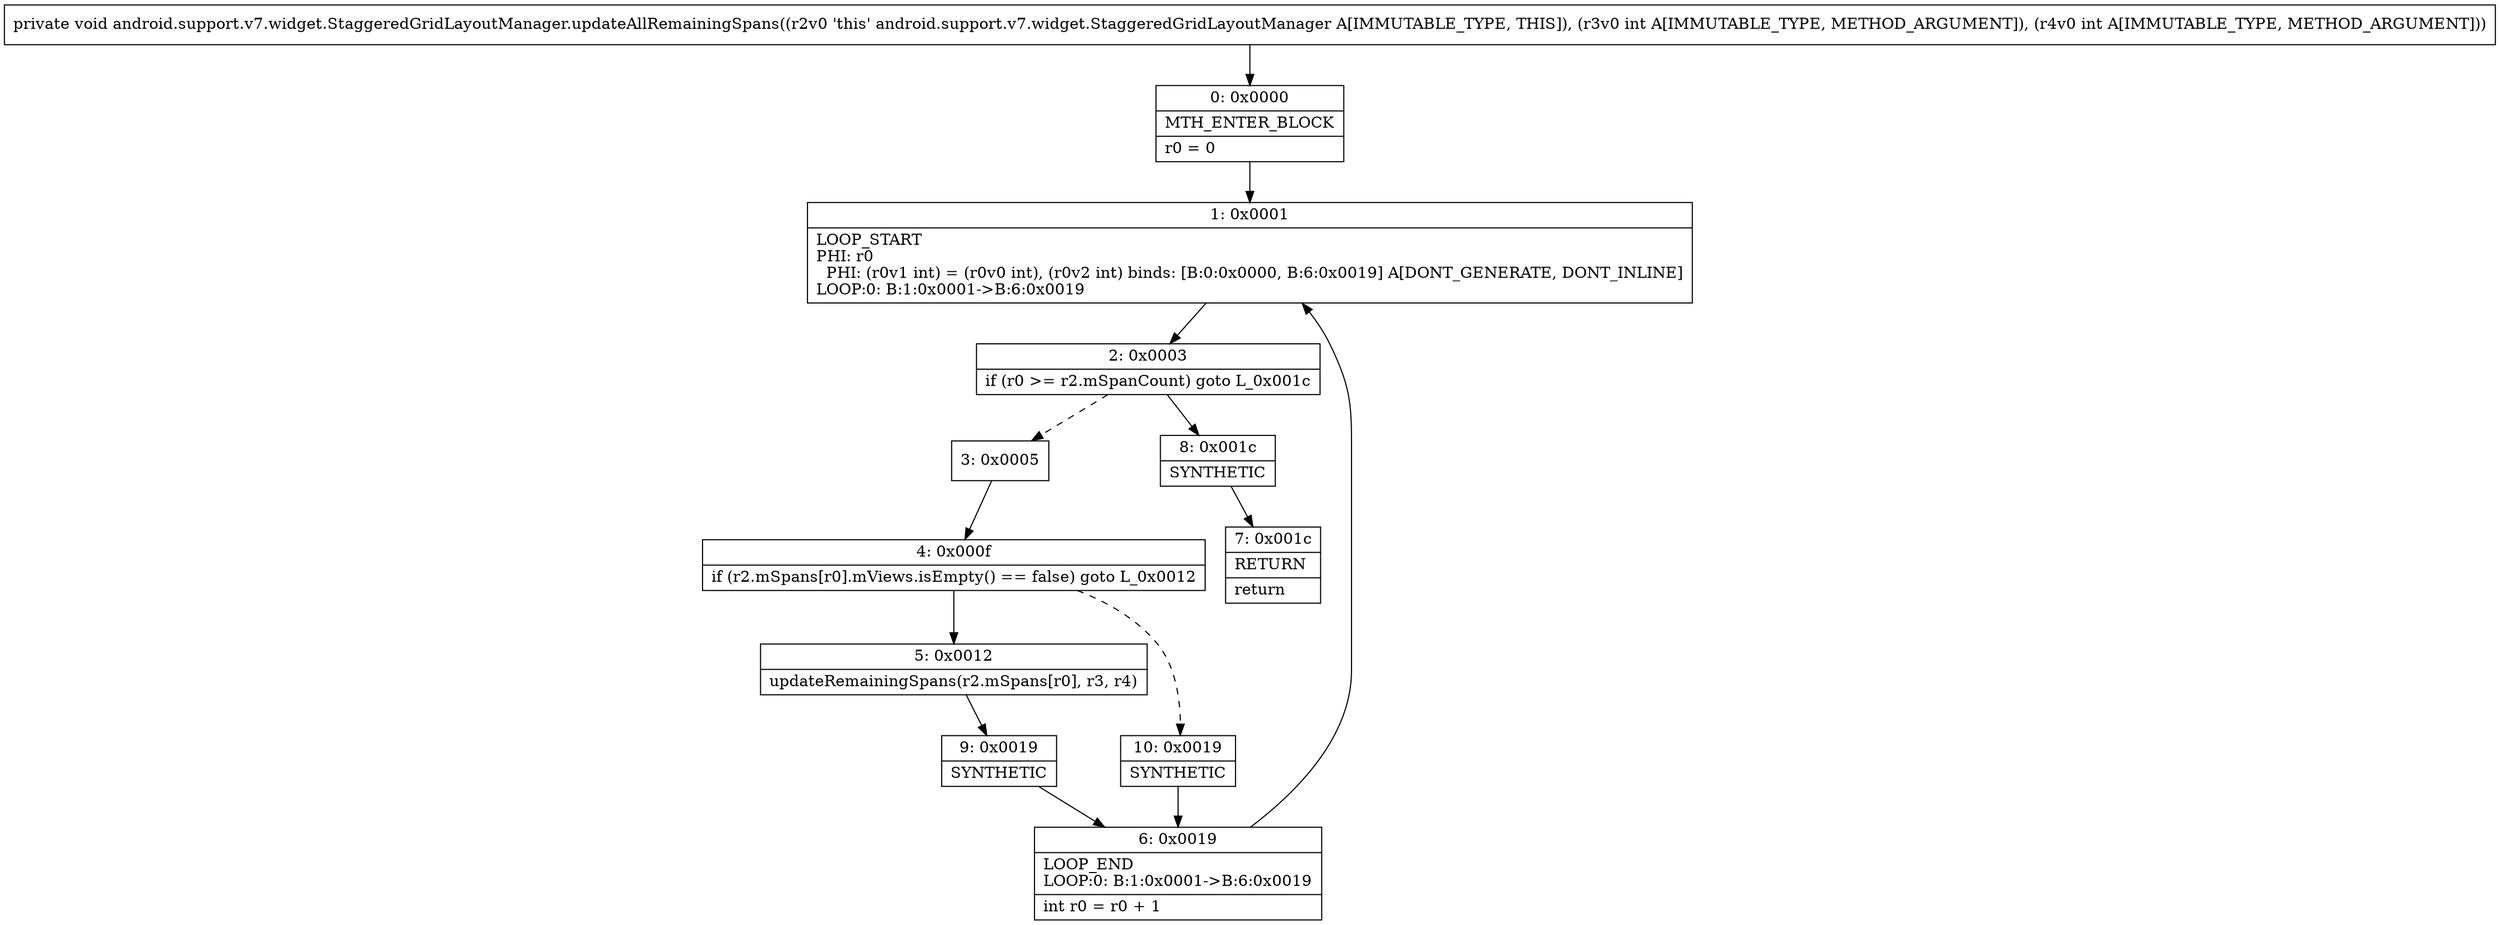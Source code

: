 digraph "CFG forandroid.support.v7.widget.StaggeredGridLayoutManager.updateAllRemainingSpans(II)V" {
Node_0 [shape=record,label="{0\:\ 0x0000|MTH_ENTER_BLOCK\l|r0 = 0\l}"];
Node_1 [shape=record,label="{1\:\ 0x0001|LOOP_START\lPHI: r0 \l  PHI: (r0v1 int) = (r0v0 int), (r0v2 int) binds: [B:0:0x0000, B:6:0x0019] A[DONT_GENERATE, DONT_INLINE]\lLOOP:0: B:1:0x0001\-\>B:6:0x0019\l}"];
Node_2 [shape=record,label="{2\:\ 0x0003|if (r0 \>= r2.mSpanCount) goto L_0x001c\l}"];
Node_3 [shape=record,label="{3\:\ 0x0005}"];
Node_4 [shape=record,label="{4\:\ 0x000f|if (r2.mSpans[r0].mViews.isEmpty() == false) goto L_0x0012\l}"];
Node_5 [shape=record,label="{5\:\ 0x0012|updateRemainingSpans(r2.mSpans[r0], r3, r4)\l}"];
Node_6 [shape=record,label="{6\:\ 0x0019|LOOP_END\lLOOP:0: B:1:0x0001\-\>B:6:0x0019\l|int r0 = r0 + 1\l}"];
Node_7 [shape=record,label="{7\:\ 0x001c|RETURN\l|return\l}"];
Node_8 [shape=record,label="{8\:\ 0x001c|SYNTHETIC\l}"];
Node_9 [shape=record,label="{9\:\ 0x0019|SYNTHETIC\l}"];
Node_10 [shape=record,label="{10\:\ 0x0019|SYNTHETIC\l}"];
MethodNode[shape=record,label="{private void android.support.v7.widget.StaggeredGridLayoutManager.updateAllRemainingSpans((r2v0 'this' android.support.v7.widget.StaggeredGridLayoutManager A[IMMUTABLE_TYPE, THIS]), (r3v0 int A[IMMUTABLE_TYPE, METHOD_ARGUMENT]), (r4v0 int A[IMMUTABLE_TYPE, METHOD_ARGUMENT])) }"];
MethodNode -> Node_0;
Node_0 -> Node_1;
Node_1 -> Node_2;
Node_2 -> Node_3[style=dashed];
Node_2 -> Node_8;
Node_3 -> Node_4;
Node_4 -> Node_5;
Node_4 -> Node_10[style=dashed];
Node_5 -> Node_9;
Node_6 -> Node_1;
Node_8 -> Node_7;
Node_9 -> Node_6;
Node_10 -> Node_6;
}

